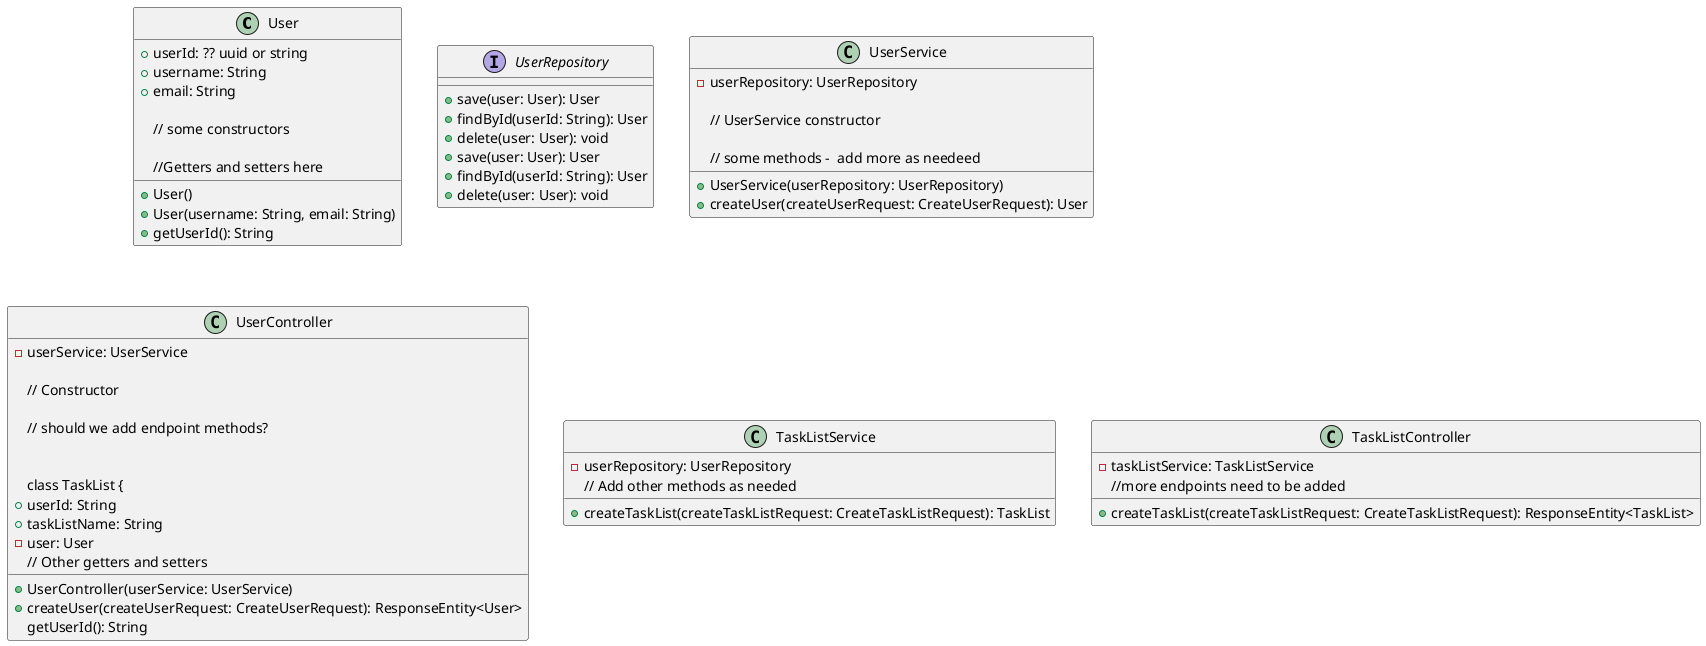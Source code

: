 @startuml

class User {
+userId: ?? uuid or string
+username: String
+email: String

 // some constructors
+User()
+User(username: String, email: String)

//Getters and setters here
+getUserId(): String

}
interface UserRepository {
+save(user: User): User
+findById(userId: String): User
+delete(user: User): void
}
class UserService {
-userRepository: UserRepository

// UserService constructor
+UserService(userRepository: UserRepository)

// some methods -  add more as needeed
+createUser(createUserRequest: CreateUserRequest): User

}

class UserController {
-userService: UserService

// Constructor
+UserController(userService: UserService)

// should we add endpoint methods?
+createUser(createUserRequest: CreateUserRequest): ResponseEntity<User>


class TaskList {
+userId: String
+taskListName: String
-user: User
getUserId(): String
  // Other getters and setters
}

interface UserRepository {
+save(user: User): User
 +findById(userId: String): User
+delete(user: User): void
}

class TaskListService {
  -userRepository: UserRepository
  +createTaskList(createTaskListRequest: CreateTaskListRequest): TaskList
  // Add other methods as needed
}

class TaskListController {
-taskListService: TaskListService
+createTaskList(createTaskListRequest: CreateTaskListRequest): ResponseEntity<TaskList>
  //more endpoints need to be added
}
}
@enduml
